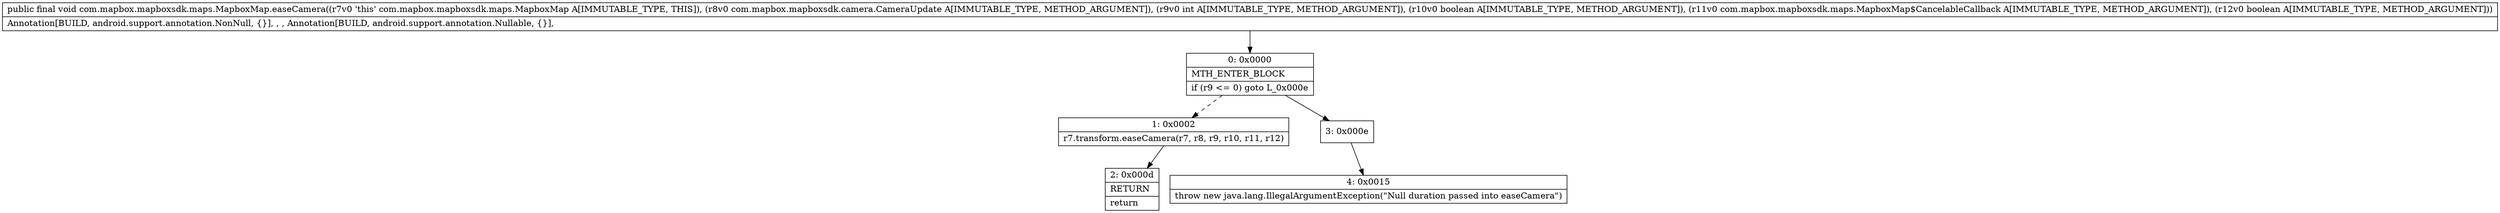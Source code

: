 digraph "CFG forcom.mapbox.mapboxsdk.maps.MapboxMap.easeCamera(Lcom\/mapbox\/mapboxsdk\/camera\/CameraUpdate;IZLcom\/mapbox\/mapboxsdk\/maps\/MapboxMap$CancelableCallback;Z)V" {
Node_0 [shape=record,label="{0\:\ 0x0000|MTH_ENTER_BLOCK\l|if (r9 \<= 0) goto L_0x000e\l}"];
Node_1 [shape=record,label="{1\:\ 0x0002|r7.transform.easeCamera(r7, r8, r9, r10, r11, r12)\l}"];
Node_2 [shape=record,label="{2\:\ 0x000d|RETURN\l|return\l}"];
Node_3 [shape=record,label="{3\:\ 0x000e}"];
Node_4 [shape=record,label="{4\:\ 0x0015|throw new java.lang.IllegalArgumentException(\"Null duration passed into easeCamera\")\l}"];
MethodNode[shape=record,label="{public final void com.mapbox.mapboxsdk.maps.MapboxMap.easeCamera((r7v0 'this' com.mapbox.mapboxsdk.maps.MapboxMap A[IMMUTABLE_TYPE, THIS]), (r8v0 com.mapbox.mapboxsdk.camera.CameraUpdate A[IMMUTABLE_TYPE, METHOD_ARGUMENT]), (r9v0 int A[IMMUTABLE_TYPE, METHOD_ARGUMENT]), (r10v0 boolean A[IMMUTABLE_TYPE, METHOD_ARGUMENT]), (r11v0 com.mapbox.mapboxsdk.maps.MapboxMap$CancelableCallback A[IMMUTABLE_TYPE, METHOD_ARGUMENT]), (r12v0 boolean A[IMMUTABLE_TYPE, METHOD_ARGUMENT]))  | Annotation[BUILD, android.support.annotation.NonNull, \{\}], , , Annotation[BUILD, android.support.annotation.Nullable, \{\}], \l}"];
MethodNode -> Node_0;
Node_0 -> Node_1[style=dashed];
Node_0 -> Node_3;
Node_1 -> Node_2;
Node_3 -> Node_4;
}

